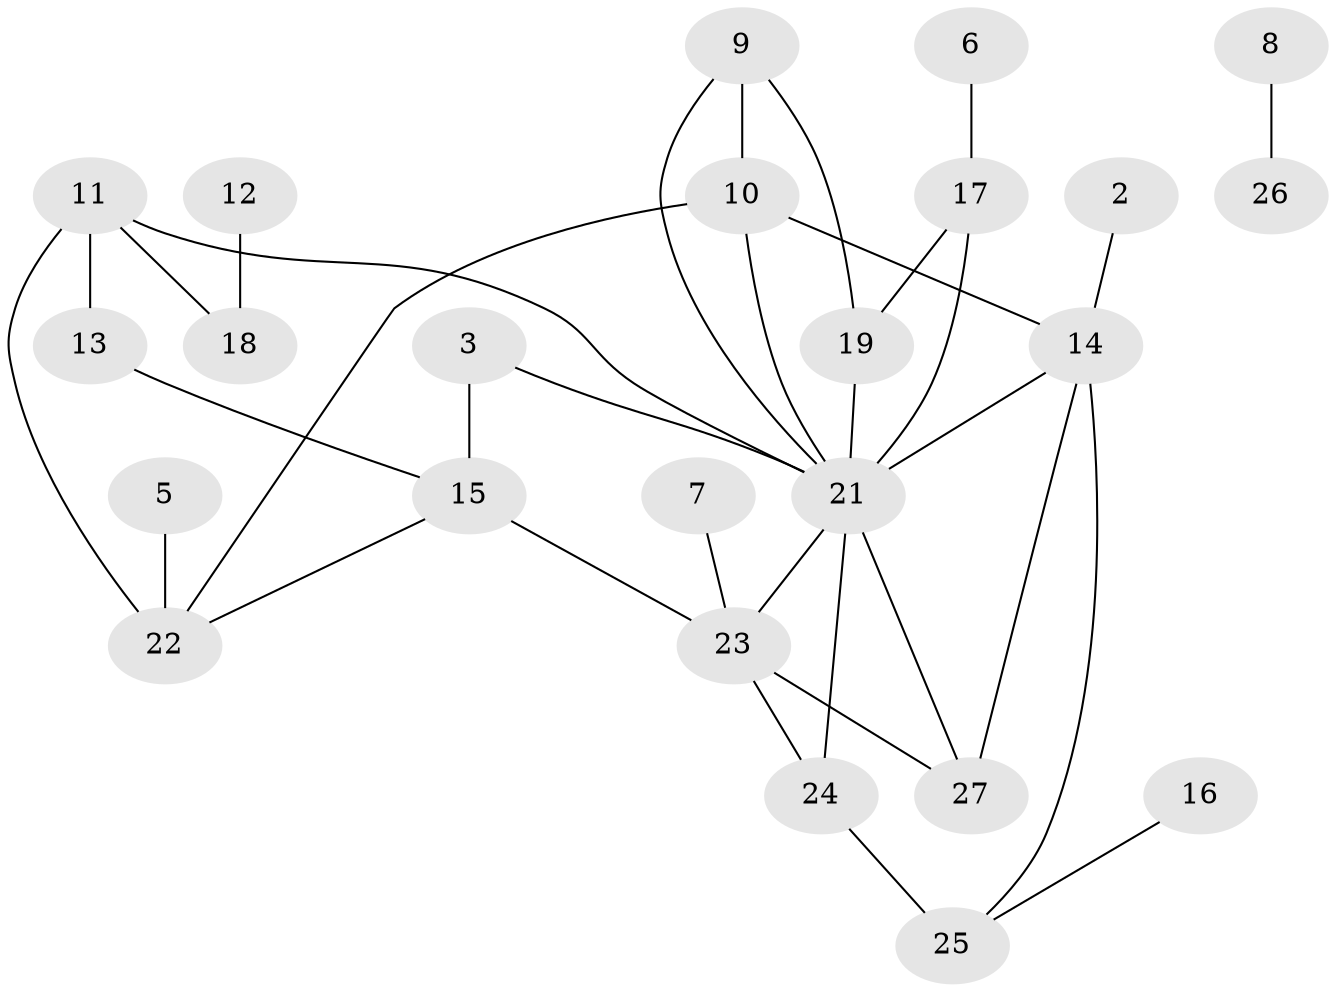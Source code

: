 // original degree distribution, {2: 0.3148148148148148, 3: 0.25925925925925924, 7: 0.037037037037037035, 0: 0.05555555555555555, 1: 0.2037037037037037, 4: 0.09259259259259259, 5: 0.018518518518518517, 6: 0.018518518518518517}
// Generated by graph-tools (version 1.1) at 2025/25/03/09/25 03:25:15]
// undirected, 24 vertices, 34 edges
graph export_dot {
graph [start="1"]
  node [color=gray90,style=filled];
  2;
  3;
  5;
  6;
  7;
  8;
  9;
  10;
  11;
  12;
  13;
  14;
  15;
  16;
  17;
  18;
  19;
  21;
  22;
  23;
  24;
  25;
  26;
  27;
  2 -- 14 [weight=1.0];
  3 -- 15 [weight=1.0];
  3 -- 21 [weight=1.0];
  5 -- 22 [weight=1.0];
  6 -- 17 [weight=2.0];
  7 -- 23 [weight=1.0];
  8 -- 26 [weight=1.0];
  9 -- 10 [weight=1.0];
  9 -- 19 [weight=1.0];
  9 -- 21 [weight=1.0];
  10 -- 14 [weight=1.0];
  10 -- 21 [weight=1.0];
  10 -- 22 [weight=1.0];
  11 -- 13 [weight=1.0];
  11 -- 18 [weight=1.0];
  11 -- 21 [weight=1.0];
  11 -- 22 [weight=2.0];
  12 -- 18 [weight=1.0];
  13 -- 15 [weight=1.0];
  14 -- 21 [weight=2.0];
  14 -- 25 [weight=1.0];
  14 -- 27 [weight=1.0];
  15 -- 22 [weight=1.0];
  15 -- 23 [weight=1.0];
  16 -- 25 [weight=1.0];
  17 -- 19 [weight=1.0];
  17 -- 21 [weight=1.0];
  19 -- 21 [weight=1.0];
  21 -- 23 [weight=2.0];
  21 -- 24 [weight=1.0];
  21 -- 27 [weight=1.0];
  23 -- 24 [weight=1.0];
  23 -- 27 [weight=1.0];
  24 -- 25 [weight=2.0];
}
